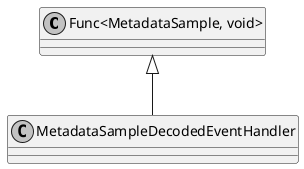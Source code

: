 @startuml
skinparam monochrome true
skinparam classAttributeIconSize 0

"Func<MetadataSample, void>" <|-- MetadataSampleDecodedEventHandler

@enduml
